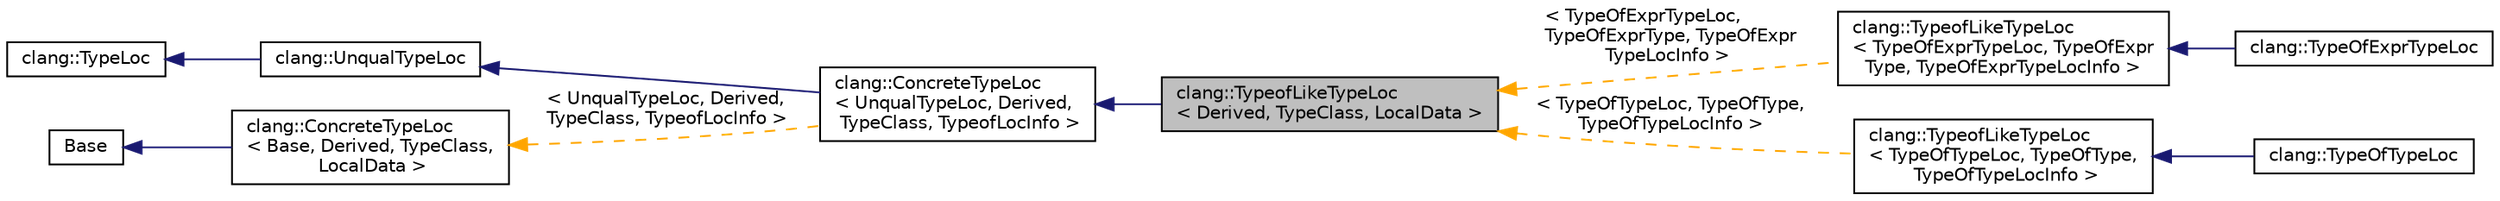 digraph "clang::TypeofLikeTypeLoc&lt; Derived, TypeClass, LocalData &gt;"
{
 // LATEX_PDF_SIZE
  bgcolor="transparent";
  edge [fontname="Helvetica",fontsize="10",labelfontname="Helvetica",labelfontsize="10"];
  node [fontname="Helvetica",fontsize="10",shape=record];
  rankdir="LR";
  Node1 [label="clang::TypeofLikeTypeLoc\l\< Derived, TypeClass, LocalData \>",height=0.2,width=0.4,color="black", fillcolor="grey75", style="filled", fontcolor="black",tooltip=" "];
  Node2 -> Node1 [dir="back",color="midnightblue",fontsize="10",style="solid",fontname="Helvetica"];
  Node2 [label="clang::ConcreteTypeLoc\l\< UnqualTypeLoc, Derived,\l TypeClass, TypeofLocInfo \>",height=0.2,width=0.4,color="black",URL="$classclang_1_1ConcreteTypeLoc.html",tooltip=" "];
  Node3 -> Node2 [dir="back",color="midnightblue",fontsize="10",style="solid",fontname="Helvetica"];
  Node3 [label="clang::UnqualTypeLoc",height=0.2,width=0.4,color="black",URL="$classclang_1_1UnqualTypeLoc.html",tooltip="Wrapper of type source information for a type with no direct qualifiers."];
  Node4 -> Node3 [dir="back",color="midnightblue",fontsize="10",style="solid",fontname="Helvetica"];
  Node4 [label="clang::TypeLoc",height=0.2,width=0.4,color="black",URL="$classclang_1_1TypeLoc.html",tooltip="Base wrapper for a particular \"section\" of type source info."];
  Node5 -> Node2 [dir="back",color="orange",fontsize="10",style="dashed",label=" \< UnqualTypeLoc, Derived,\l TypeClass, TypeofLocInfo \>" ,fontname="Helvetica"];
  Node5 [label="clang::ConcreteTypeLoc\l\< Base, Derived, TypeClass,\l LocalData \>",height=0.2,width=0.4,color="black",URL="$classclang_1_1ConcreteTypeLoc.html",tooltip="A metaprogramming base class for TypeLoc classes which correspond to a particular Type subclass."];
  Node6 -> Node5 [dir="back",color="midnightblue",fontsize="10",style="solid",fontname="Helvetica"];
  Node6 [label="Base",height=0.2,width=0.4,color="black",URL="$classBase.html",tooltip=" "];
  Node1 -> Node7 [dir="back",color="orange",fontsize="10",style="dashed",label=" \< TypeOfExprTypeLoc,\l TypeOfExprType, TypeOfExpr\lTypeLocInfo \>" ,fontname="Helvetica"];
  Node7 [label="clang::TypeofLikeTypeLoc\l\< TypeOfExprTypeLoc, TypeOfExpr\lType, TypeOfExprTypeLocInfo \>",height=0.2,width=0.4,color="black",URL="$classclang_1_1TypeofLikeTypeLoc.html",tooltip=" "];
  Node7 -> Node8 [dir="back",color="midnightblue",fontsize="10",style="solid",fontname="Helvetica"];
  Node8 [label="clang::TypeOfExprTypeLoc",height=0.2,width=0.4,color="black",URL="$classclang_1_1TypeOfExprTypeLoc.html",tooltip=" "];
  Node1 -> Node9 [dir="back",color="orange",fontsize="10",style="dashed",label=" \< TypeOfTypeLoc, TypeOfType,\l TypeOfTypeLocInfo \>" ,fontname="Helvetica"];
  Node9 [label="clang::TypeofLikeTypeLoc\l\< TypeOfTypeLoc, TypeOfType,\l TypeOfTypeLocInfo \>",height=0.2,width=0.4,color="black",URL="$classclang_1_1TypeofLikeTypeLoc.html",tooltip=" "];
  Node9 -> Node10 [dir="back",color="midnightblue",fontsize="10",style="solid",fontname="Helvetica"];
  Node10 [label="clang::TypeOfTypeLoc",height=0.2,width=0.4,color="black",URL="$classclang_1_1TypeOfTypeLoc.html",tooltip=" "];
}
